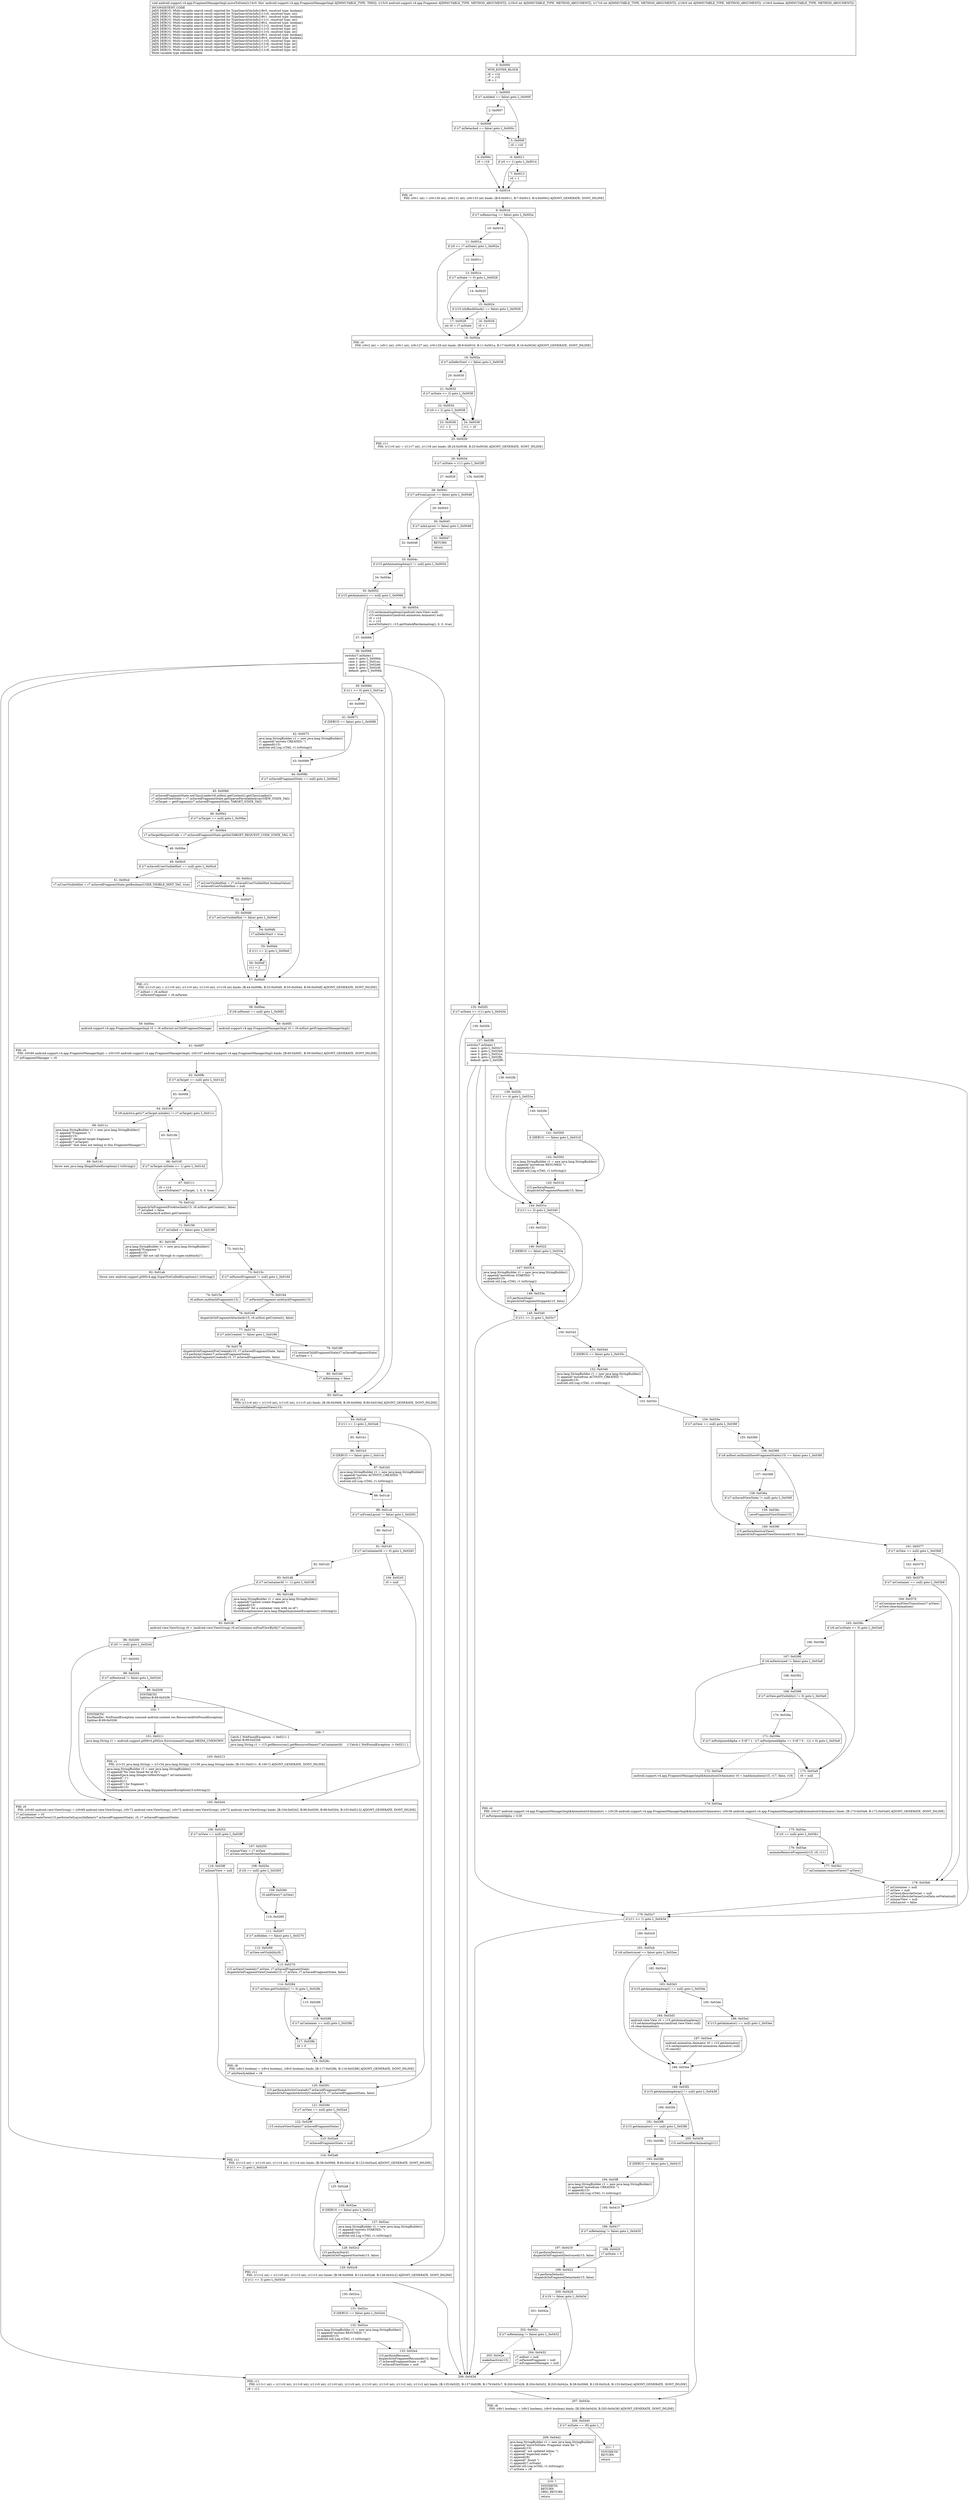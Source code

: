 digraph "CFG forandroid.support.v4.app.FragmentManagerImpl.moveToState(Landroid\/support\/v4\/app\/Fragment;IIIZ)V" {
Node_0 [shape=record,label="{0\:\ 0x0000|MTH_ENTER_BLOCK\l|r6 = r14\lr7 = r15\lr8 = 1\l}"];
Node_1 [shape=record,label="{1\:\ 0x0005|if (r7.mAdded == false) goto L_0x000f\l}"];
Node_2 [shape=record,label="{2\:\ 0x0007}"];
Node_3 [shape=record,label="{3\:\ 0x0009|if (r7.mDetached == false) goto L_0x000c\l}"];
Node_4 [shape=record,label="{4\:\ 0x000c|r0 = r16\l}"];
Node_5 [shape=record,label="{5\:\ 0x000f|r0 = r16\l}"];
Node_6 [shape=record,label="{6\:\ 0x0011|if (r0 \<= 1) goto L_0x0014\l}"];
Node_7 [shape=record,label="{7\:\ 0x0013|r0 = 1\l}"];
Node_8 [shape=record,label="{8\:\ 0x0014|PHI: r0 \l  PHI: (r0v1 int) = (r0v130 int), (r0v131 int), (r0v133 int) binds: [B:6:0x0011, B:7:0x0013, B:4:0x000c] A[DONT_GENERATE, DONT_INLINE]\l}"];
Node_9 [shape=record,label="{9\:\ 0x0016|if (r7.mRemoving == false) goto L_0x002a\l}"];
Node_10 [shape=record,label="{10\:\ 0x0018}"];
Node_11 [shape=record,label="{11\:\ 0x001a|if (r0 \<= r7.mState) goto L_0x002a\l}"];
Node_12 [shape=record,label="{12\:\ 0x001c}"];
Node_13 [shape=record,label="{13\:\ 0x001e|if (r7.mState != 0) goto L_0x0028\l}"];
Node_14 [shape=record,label="{14\:\ 0x0020}"];
Node_15 [shape=record,label="{15\:\ 0x0024|if (r15.isInBackStack() == false) goto L_0x0028\l}"];
Node_16 [shape=record,label="{16\:\ 0x0026|r0 = 1\l}"];
Node_17 [shape=record,label="{17\:\ 0x0028|int r0 = r7.mState\l}"];
Node_18 [shape=record,label="{18\:\ 0x002a|PHI: r0 \l  PHI: (r0v2 int) = (r0v1 int), (r0v1 int), (r0v127 int), (r0v129 int) binds: [B:9:0x0016, B:11:0x001a, B:17:0x0028, B:16:0x0026] A[DONT_GENERATE, DONT_INLINE]\l}"];
Node_19 [shape=record,label="{19\:\ 0x002e|if (r7.mDeferStart == false) goto L_0x0038\l}"];
Node_20 [shape=record,label="{20\:\ 0x0030}"];
Node_21 [shape=record,label="{21\:\ 0x0032|if (r7.mState \>= 3) goto L_0x0038\l}"];
Node_22 [shape=record,label="{22\:\ 0x0034|if (r0 \<= 2) goto L_0x0038\l}"];
Node_23 [shape=record,label="{23\:\ 0x0036|r11 = 2\l}"];
Node_24 [shape=record,label="{24\:\ 0x0038|r11 = r0\l}"];
Node_25 [shape=record,label="{25\:\ 0x0039|PHI: r11 \l  PHI: (r11v0 int) = (r11v7 int), (r11v8 int) binds: [B:24:0x0038, B:23:0x0036] A[DONT_GENERATE, DONT_INLINE]\l}"];
Node_26 [shape=record,label="{26\:\ 0x003d|if (r7.mState \> r11) goto L_0x02f0\l}"];
Node_27 [shape=record,label="{27\:\ 0x003f}"];
Node_28 [shape=record,label="{28\:\ 0x0041|if (r7.mFromLayout == false) goto L_0x0048\l}"];
Node_29 [shape=record,label="{29\:\ 0x0043}"];
Node_30 [shape=record,label="{30\:\ 0x0045|if (r7.mInLayout != false) goto L_0x0048\l}"];
Node_31 [shape=record,label="{31\:\ 0x0047|RETURN\l|return\l}"];
Node_32 [shape=record,label="{32\:\ 0x0048}"];
Node_33 [shape=record,label="{33\:\ 0x004c|if (r15.getAnimatingAway() != null) goto L_0x0054\l}"];
Node_34 [shape=record,label="{34\:\ 0x004e}"];
Node_35 [shape=record,label="{35\:\ 0x0052|if (r15.getAnimator() == null) goto L_0x0066\l}"];
Node_36 [shape=record,label="{36\:\ 0x0054|r15.setAnimatingAway((android.view.View) null)\lr15.setAnimator((android.animation.Animator) null)\lr0 = r14\lr1 = r15\lmoveToState(r1, r15.getStateAfterAnimating(), 0, 0, true)\l}"];
Node_37 [shape=record,label="{37\:\ 0x0066}"];
Node_38 [shape=record,label="{38\:\ 0x0068|switch(r7.mState) \{\l    case 0: goto L_0x006d;\l    case 1: goto L_0x01ac;\l    case 2: goto L_0x02a6;\l    case 3: goto L_0x02c8;\l    default: goto L_0x006b;\l\}\l}"];
Node_39 [shape=record,label="{39\:\ 0x006d|if (r11 \<= 0) goto L_0x01ac\l}"];
Node_40 [shape=record,label="{40\:\ 0x006f}"];
Node_41 [shape=record,label="{41\:\ 0x0071|if (DEBUG == false) goto L_0x0089\l}"];
Node_42 [shape=record,label="{42\:\ 0x0073|java.lang.StringBuilder r1 = new java.lang.StringBuilder()\lr1.append(\"moveto CREATED: \")\lr1.append(r15)\landroid.util.Log.v(TAG, r1.toString())\l}"];
Node_43 [shape=record,label="{43\:\ 0x0089}"];
Node_44 [shape=record,label="{44\:\ 0x008b|if (r7.mSavedFragmentState == null) goto L_0x00e0\l}"];
Node_45 [shape=record,label="{45\:\ 0x008d|r7.mSavedFragmentState.setClassLoader(r6.mHost.getContext().getClassLoader())\lr7.mSavedViewState = r7.mSavedFragmentState.getSparseParcelableArray(VIEW_STATE_TAG)\lr7.mTarget = getFragment(r7.mSavedFragmentState, TARGET_STATE_TAG)\l}"];
Node_46 [shape=record,label="{46\:\ 0x00b2|if (r7.mTarget == null) goto L_0x00be\l}"];
Node_47 [shape=record,label="{47\:\ 0x00b4|r7.mTargetRequestCode = r7.mSavedFragmentState.getInt(TARGET_REQUEST_CODE_STATE_TAG, 0)\l}"];
Node_48 [shape=record,label="{48\:\ 0x00be}"];
Node_49 [shape=record,label="{49\:\ 0x00c0|if (r7.mSavedUserVisibleHint == null) goto L_0x00cd\l}"];
Node_50 [shape=record,label="{50\:\ 0x00c2|r7.mUserVisibleHint = r7.mSavedUserVisibleHint.booleanValue()\lr7.mSavedUserVisibleHint = null\l}"];
Node_51 [shape=record,label="{51\:\ 0x00cd|r7.mUserVisibleHint = r7.mSavedFragmentState.getBoolean(USER_VISIBLE_HINT_TAG, true)\l}"];
Node_52 [shape=record,label="{52\:\ 0x00d7}"];
Node_53 [shape=record,label="{53\:\ 0x00d9|if (r7.mUserVisibleHint != false) goto L_0x00e0\l}"];
Node_54 [shape=record,label="{54\:\ 0x00db|r7.mDeferStart = true\l}"];
Node_55 [shape=record,label="{55\:\ 0x00dd|if (r11 \<= 2) goto L_0x00e0\l}"];
Node_56 [shape=record,label="{56\:\ 0x00df|r11 = 2\l}"];
Node_57 [shape=record,label="{57\:\ 0x00e0|PHI: r11 \l  PHI: (r11v5 int) = (r11v0 int), (r11v0 int), (r11v0 int), (r11v6 int) binds: [B:44:0x008b, B:53:0x00d9, B:55:0x00dd, B:56:0x00df] A[DONT_GENERATE, DONT_INLINE]\l|r7.mHost = r6.mHost\lr7.mParentFragment = r6.mParent\l}"];
Node_58 [shape=record,label="{58\:\ 0x00ea|if (r6.mParent == null) goto L_0x00f1\l}"];
Node_59 [shape=record,label="{59\:\ 0x00ec|android.support.v4.app.FragmentManagerImpl r0 = r6.mParent.mChildFragmentManager\l}"];
Node_60 [shape=record,label="{60\:\ 0x00f1|android.support.v4.app.FragmentManagerImpl r0 = r6.mHost.getFragmentManagerImpl()\l}"];
Node_61 [shape=record,label="{61\:\ 0x00f7|PHI: r0 \l  PHI: (r0v80 android.support.v4.app.FragmentManagerImpl) = (r0v105 android.support.v4.app.FragmentManagerImpl), (r0v107 android.support.v4.app.FragmentManagerImpl) binds: [B:60:0x00f1, B:59:0x00ec] A[DONT_GENERATE, DONT_INLINE]\l|r7.mFragmentManager = r0\l}"];
Node_62 [shape=record,label="{62\:\ 0x00fb|if (r7.mTarget == null) goto L_0x0142\l}"];
Node_63 [shape=record,label="{63\:\ 0x00fd}"];
Node_64 [shape=record,label="{64\:\ 0x0109|if (r6.mActive.get(r7.mTarget.mIndex) != r7.mTarget) goto L_0x011c\l}"];
Node_65 [shape=record,label="{65\:\ 0x010b}"];
Node_66 [shape=record,label="{66\:\ 0x010f|if (r7.mTarget.mState \>= 1) goto L_0x0142\l}"];
Node_67 [shape=record,label="{67\:\ 0x0111|r0 = r14\lmoveToState(r7.mTarget, 1, 0, 0, true)\l}"];
Node_68 [shape=record,label="{68\:\ 0x011c|java.lang.StringBuilder r1 = new java.lang.StringBuilder()\lr1.append(\"Fragment \")\lr1.append(r15)\lr1.append(\" declared target fragment \")\lr1.append(r7.mTarget)\lr1.append(\" that does not belong to this FragmentManager!\")\l}"];
Node_69 [shape=record,label="{69\:\ 0x0141|throw new java.lang.IllegalStateException(r1.toString())\l}"];
Node_70 [shape=record,label="{70\:\ 0x0142|dispatchOnFragmentPreAttached(r15, r6.mHost.getContext(), false)\lr7.mCalled = false\lr15.onAttach(r6.mHost.getContext())\l}"];
Node_71 [shape=record,label="{71\:\ 0x0158|if (r7.mCalled == false) goto L_0x0190\l}"];
Node_72 [shape=record,label="{72\:\ 0x015a}"];
Node_73 [shape=record,label="{73\:\ 0x015c|if (r7.mParentFragment != null) goto L_0x0164\l}"];
Node_74 [shape=record,label="{74\:\ 0x015e|r6.mHost.onAttachFragment(r15)\l}"];
Node_75 [shape=record,label="{75\:\ 0x0164|r7.mParentFragment.onAttachFragment(r15)\l}"];
Node_76 [shape=record,label="{76\:\ 0x0169|dispatchOnFragmentAttached(r15, r6.mHost.getContext(), false)\l}"];
Node_77 [shape=record,label="{77\:\ 0x0174|if (r7.mIsCreated != false) goto L_0x0186\l}"];
Node_78 [shape=record,label="{78\:\ 0x0176|dispatchOnFragmentPreCreated(r15, r7.mSavedFragmentState, false)\lr15.performCreate(r7.mSavedFragmentState)\ldispatchOnFragmentCreated(r15, r7.mSavedFragmentState, false)\l}"];
Node_79 [shape=record,label="{79\:\ 0x0186|r15.restoreChildFragmentState(r7.mSavedFragmentState)\lr7.mState = 1\l}"];
Node_80 [shape=record,label="{80\:\ 0x018d|r7.mRetaining = false\l}"];
Node_81 [shape=record,label="{81\:\ 0x0190|java.lang.StringBuilder r1 = new java.lang.StringBuilder()\lr1.append(\"Fragment \")\lr1.append(r15)\lr1.append(\" did not call through to super.onAttach()\")\l}"];
Node_82 [shape=record,label="{82\:\ 0x01ab|throw new android.support.p000v4.app.SuperNotCalledException(r1.toString())\l}"];
Node_83 [shape=record,label="{83\:\ 0x01ac|PHI: r11 \l  PHI: (r11v4 int) = (r11v0 int), (r11v0 int), (r11v5 int) binds: [B:38:0x0068, B:39:0x006d, B:80:0x018d] A[DONT_GENERATE, DONT_INLINE]\l|ensureInflatedFragmentView(r15)\l}"];
Node_84 [shape=record,label="{84\:\ 0x01af|if (r11 \<= 1) goto L_0x02a6\l}"];
Node_85 [shape=record,label="{85\:\ 0x01b1}"];
Node_86 [shape=record,label="{86\:\ 0x01b3|if (DEBUG == false) goto L_0x01cb\l}"];
Node_87 [shape=record,label="{87\:\ 0x01b5|java.lang.StringBuilder r1 = new java.lang.StringBuilder()\lr1.append(\"moveto ACTIVITY_CREATED: \")\lr1.append(r15)\landroid.util.Log.v(TAG, r1.toString())\l}"];
Node_88 [shape=record,label="{88\:\ 0x01cb}"];
Node_89 [shape=record,label="{89\:\ 0x01cd|if (r7.mFromLayout != false) goto L_0x0291\l}"];
Node_90 [shape=record,label="{90\:\ 0x01cf}"];
Node_91 [shape=record,label="{91\:\ 0x01d1|if (r7.mContainerId == 0) goto L_0x0243\l}"];
Node_92 [shape=record,label="{92\:\ 0x01d3}"];
Node_93 [shape=record,label="{93\:\ 0x01d6|if (r7.mContainerId != \-1) goto L_0x01f6\l}"];
Node_94 [shape=record,label="{94\:\ 0x01d8|java.lang.StringBuilder r1 = new java.lang.StringBuilder()\lr1.append(\"Cannot create fragment \")\lr1.append(r15)\lr1.append(\" for a container view with no id\")\lthrowException(new java.lang.IllegalArgumentException(r1.toString()))\l}"];
Node_95 [shape=record,label="{95\:\ 0x01f6|android.view.ViewGroup r0 = (android.view.ViewGroup) r6.mContainer.onFindViewById(r7.mContainerId)\l}"];
Node_96 [shape=record,label="{96\:\ 0x0200|if (r0 != null) goto L_0x0244\l}"];
Node_97 [shape=record,label="{97\:\ 0x0202}"];
Node_98 [shape=record,label="{98\:\ 0x0204|if (r7.mRestored != false) goto L_0x0244\l}"];
Node_99 [shape=record,label="{99\:\ 0x0206|SYNTHETIC\lSplitter:B:99:0x0206\l}"];
Node_100 [shape=record,label="{100\:\ ?|Catch:\{ NotFoundException \-\> 0x0211 \}\lSplitter:B:99:0x0206\l|java.lang.String r1 = r15.getResources().getResourceName(r7.mContainerId)     \/\/ Catch:\{ NotFoundException \-\> 0x0211 \}\l}"];
Node_101 [shape=record,label="{101\:\ 0x0211|java.lang.String r1 = android.support.p000v4.p002os.EnvironmentCompat.MEDIA_UNKNOWN\l}"];
Node_102 [shape=record,label="{102\:\ ?|SYNTHETIC\lExcHandler: NotFoundException (unused android.content.res.Resources$NotFoundException)\lSplitter:B:99:0x0206\l}"];
Node_103 [shape=record,label="{103\:\ 0x0213|PHI: r1 \l  PHI: (r1v31 java.lang.String) = (r1v34 java.lang.String), (r1v36 java.lang.String) binds: [B:101:0x0211, B:100:?] A[DONT_GENERATE, DONT_INLINE]\l|java.lang.StringBuilder r3 = new java.lang.StringBuilder()\lr3.append(\"No view found for id 0x\")\lr3.append(java.lang.Integer.toHexString(r7.mContainerId))\lr3.append(\" (\")\lr3.append(r1)\lr3.append(\") for fragment \")\lr3.append(r15)\lthrowException(new java.lang.IllegalArgumentException(r3.toString()))\l}"];
Node_104 [shape=record,label="{104\:\ 0x0243|r0 = null\l}"];
Node_105 [shape=record,label="{105\:\ 0x0244|PHI: r0 \l  PHI: (r0v60 android.view.ViewGroup) = (r0v68 android.view.ViewGroup), (r0v72 android.view.ViewGroup), (r0v72 android.view.ViewGroup), (r0v72 android.view.ViewGroup) binds: [B:104:0x0243, B:96:0x0200, B:98:0x0204, B:103:0x0213] A[DONT_GENERATE, DONT_INLINE]\l|r7.mContainer = r0\lr15.performCreateView(r15.performGetLayoutInflater(r7.mSavedFragmentState), r0, r7.mSavedFragmentState)\l}"];
Node_106 [shape=record,label="{106\:\ 0x0253|if (r7.mView == null) goto L_0x028f\l}"];
Node_107 [shape=record,label="{107\:\ 0x0255|r7.mInnerView = r7.mView\lr7.mView.setSaveFromParentEnabled(false)\l}"];
Node_108 [shape=record,label="{108\:\ 0x025e|if (r0 == null) goto L_0x0265\l}"];
Node_109 [shape=record,label="{109\:\ 0x0260|r0.addView(r7.mView)\l}"];
Node_110 [shape=record,label="{110\:\ 0x0265}"];
Node_111 [shape=record,label="{111\:\ 0x0267|if (r7.mHidden == false) goto L_0x0270\l}"];
Node_112 [shape=record,label="{112\:\ 0x0269|r7.mView.setVisibility(8)\l}"];
Node_113 [shape=record,label="{113\:\ 0x0270|r15.onViewCreated(r7.mView, r7.mSavedFragmentState)\ldispatchOnFragmentViewCreated(r15, r7.mView, r7.mSavedFragmentState, false)\l}"];
Node_114 [shape=record,label="{114\:\ 0x0284|if (r7.mView.getVisibility() != 0) goto L_0x028b\l}"];
Node_115 [shape=record,label="{115\:\ 0x0286}"];
Node_116 [shape=record,label="{116\:\ 0x0288|if (r7.mContainer == null) goto L_0x028b\l}"];
Node_117 [shape=record,label="{117\:\ 0x028b|r8 = 0\l}"];
Node_118 [shape=record,label="{118\:\ 0x028c|PHI: r8 \l  PHI: (r8v3 boolean) = (r8v4 boolean), (r8v0 boolean) binds: [B:117:0x028b, B:116:0x0288] A[DONT_GENERATE, DONT_INLINE]\l|r7.mIsNewlyAdded = r8\l}"];
Node_119 [shape=record,label="{119\:\ 0x028f|r7.mInnerView = null\l}"];
Node_120 [shape=record,label="{120\:\ 0x0291|r15.performActivityCreated(r7.mSavedFragmentState)\ldispatchOnFragmentActivityCreated(r15, r7.mSavedFragmentState, false)\l}"];
Node_121 [shape=record,label="{121\:\ 0x029d|if (r7.mView == null) goto L_0x02a4\l}"];
Node_122 [shape=record,label="{122\:\ 0x029f|r15.restoreViewState(r7.mSavedFragmentState)\l}"];
Node_123 [shape=record,label="{123\:\ 0x02a4|r7.mSavedFragmentState = null\l}"];
Node_124 [shape=record,label="{124\:\ 0x02a6|PHI: r11 \l  PHI: (r11v3 int) = (r11v0 int), (r11v4 int), (r11v4 int) binds: [B:38:0x0068, B:84:0x01af, B:123:0x02a4] A[DONT_GENERATE, DONT_INLINE]\l|if (r11 \<= 2) goto L_0x02c8\l}"];
Node_125 [shape=record,label="{125\:\ 0x02a8}"];
Node_126 [shape=record,label="{126\:\ 0x02aa|if (DEBUG == false) goto L_0x02c2\l}"];
Node_127 [shape=record,label="{127\:\ 0x02ac|java.lang.StringBuilder r1 = new java.lang.StringBuilder()\lr1.append(\"moveto STARTED: \")\lr1.append(r15)\landroid.util.Log.v(TAG, r1.toString())\l}"];
Node_128 [shape=record,label="{128\:\ 0x02c2|r15.performStart()\ldispatchOnFragmentStarted(r15, false)\l}"];
Node_129 [shape=record,label="{129\:\ 0x02c8|PHI: r11 \l  PHI: (r11v2 int) = (r11v0 int), (r11v3 int), (r11v3 int) binds: [B:38:0x0068, B:124:0x02a6, B:128:0x02c2] A[DONT_GENERATE, DONT_INLINE]\l|if (r11 \<= 3) goto L_0x043d\l}"];
Node_130 [shape=record,label="{130\:\ 0x02ca}"];
Node_131 [shape=record,label="{131\:\ 0x02cc|if (DEBUG == false) goto L_0x02e4\l}"];
Node_132 [shape=record,label="{132\:\ 0x02ce|java.lang.StringBuilder r1 = new java.lang.StringBuilder()\lr1.append(\"moveto RESUMED: \")\lr1.append(r15)\landroid.util.Log.v(TAG, r1.toString())\l}"];
Node_133 [shape=record,label="{133\:\ 0x02e4|r15.performResume()\ldispatchOnFragmentResumed(r15, false)\lr7.mSavedFragmentState = null\lr7.mSavedViewState = null\l}"];
Node_134 [shape=record,label="{134\:\ 0x02f0}"];
Node_135 [shape=record,label="{135\:\ 0x02f2|if (r7.mState \<= r11) goto L_0x043d\l}"];
Node_136 [shape=record,label="{136\:\ 0x02f4}"];
Node_137 [shape=record,label="{137\:\ 0x02f6|switch(r7.mState) \{\l    case 1: goto L_0x03c7;\l    case 2: goto L_0x0340;\l    case 3: goto L_0x031e;\l    case 4: goto L_0x02fb;\l    default: goto L_0x02f9;\l\}\l}"];
Node_138 [shape=record,label="{138\:\ 0x02fb}"];
Node_139 [shape=record,label="{139\:\ 0x02fc|if (r11 \>= 4) goto L_0x031e\l}"];
Node_140 [shape=record,label="{140\:\ 0x02fe}"];
Node_141 [shape=record,label="{141\:\ 0x0300|if (DEBUG == false) goto L_0x0318\l}"];
Node_142 [shape=record,label="{142\:\ 0x0302|java.lang.StringBuilder r1 = new java.lang.StringBuilder()\lr1.append(\"movefrom RESUMED: \")\lr1.append(r15)\landroid.util.Log.v(TAG, r1.toString())\l}"];
Node_143 [shape=record,label="{143\:\ 0x0318|r15.performPause()\ldispatchOnFragmentPaused(r15, false)\l}"];
Node_144 [shape=record,label="{144\:\ 0x031e|if (r11 \>= 3) goto L_0x0340\l}"];
Node_145 [shape=record,label="{145\:\ 0x0320}"];
Node_146 [shape=record,label="{146\:\ 0x0322|if (DEBUG == false) goto L_0x033a\l}"];
Node_147 [shape=record,label="{147\:\ 0x0324|java.lang.StringBuilder r1 = new java.lang.StringBuilder()\lr1.append(\"movefrom STARTED: \")\lr1.append(r15)\landroid.util.Log.v(TAG, r1.toString())\l}"];
Node_148 [shape=record,label="{148\:\ 0x033a|r15.performStop()\ldispatchOnFragmentStopped(r15, false)\l}"];
Node_149 [shape=record,label="{149\:\ 0x0340|if (r11 \>= 2) goto L_0x03c7\l}"];
Node_150 [shape=record,label="{150\:\ 0x0342}"];
Node_151 [shape=record,label="{151\:\ 0x0344|if (DEBUG == false) goto L_0x035c\l}"];
Node_152 [shape=record,label="{152\:\ 0x0346|java.lang.StringBuilder r1 = new java.lang.StringBuilder()\lr1.append(\"movefrom ACTIVITY_CREATED: \")\lr1.append(r15)\landroid.util.Log.v(TAG, r1.toString())\l}"];
Node_153 [shape=record,label="{153\:\ 0x035c}"];
Node_154 [shape=record,label="{154\:\ 0x035e|if (r7.mView == null) goto L_0x036f\l}"];
Node_155 [shape=record,label="{155\:\ 0x0360}"];
Node_156 [shape=record,label="{156\:\ 0x0366|if (r6.mHost.onShouldSaveFragmentState(r15) == false) goto L_0x036f\l}"];
Node_157 [shape=record,label="{157\:\ 0x0368}"];
Node_158 [shape=record,label="{158\:\ 0x036a|if (r7.mSavedViewState != null) goto L_0x036f\l}"];
Node_159 [shape=record,label="{159\:\ 0x036c|saveFragmentViewState(r15)\l}"];
Node_160 [shape=record,label="{160\:\ 0x036f|r15.performDestroyView()\ldispatchOnFragmentViewDestroyed(r15, false)\l}"];
Node_161 [shape=record,label="{161\:\ 0x0377|if (r7.mView == null) goto L_0x03b8\l}"];
Node_162 [shape=record,label="{162\:\ 0x0379}"];
Node_163 [shape=record,label="{163\:\ 0x037b|if (r7.mContainer == null) goto L_0x03b8\l}"];
Node_164 [shape=record,label="{164\:\ 0x037d|r7.mContainer.endViewTransition(r7.mView)\lr7.mView.clearAnimation()\l}"];
Node_165 [shape=record,label="{165\:\ 0x038c|if (r6.mCurState \<= 0) goto L_0x03a9\l}"];
Node_166 [shape=record,label="{166\:\ 0x038e}"];
Node_167 [shape=record,label="{167\:\ 0x0390|if (r6.mDestroyed != false) goto L_0x03a9\l}"];
Node_168 [shape=record,label="{168\:\ 0x0392}"];
Node_169 [shape=record,label="{169\:\ 0x0398|if (r7.mView.getVisibility() != 0) goto L_0x03a9\l}"];
Node_170 [shape=record,label="{170\:\ 0x039a}"];
Node_171 [shape=record,label="{171\:\ 0x039e|if ((r7.mPostponedAlpha \> 0.0f ? 1 : (r7.mPostponedAlpha == 0.0f ? 0 : \-1)) \< 0) goto L_0x03a9\l}"];
Node_172 [shape=record,label="{172\:\ 0x03a0|android.support.v4.app.FragmentManagerImpl$AnimationOrAnimator r0 = loadAnimation(r15, r17, false, r18)\l}"];
Node_173 [shape=record,label="{173\:\ 0x03a9|r0 = null\l}"];
Node_174 [shape=record,label="{174\:\ 0x03aa|PHI: r0 \l  PHI: (r0v27 android.support.v4.app.FragmentManagerImpl$AnimationOrAnimator) = (r0v29 android.support.v4.app.FragmentManagerImpl$AnimationOrAnimator), (r0v36 android.support.v4.app.FragmentManagerImpl$AnimationOrAnimator) binds: [B:173:0x03a9, B:172:0x03a0] A[DONT_GENERATE, DONT_INLINE]\l|r7.mPostponedAlpha = 0.0f\l}"];
Node_175 [shape=record,label="{175\:\ 0x03ac|if (r0 == null) goto L_0x03b1\l}"];
Node_176 [shape=record,label="{176\:\ 0x03ae|animateRemoveFragment(r15, r0, r11)\l}"];
Node_177 [shape=record,label="{177\:\ 0x03b1|r7.mContainer.removeView(r7.mView)\l}"];
Node_178 [shape=record,label="{178\:\ 0x03b8|r7.mContainer = null\lr7.mView = null\lr7.mViewLifecycleOwner = null\lr7.mViewLifecycleOwnerLiveData.setValue(null)\lr7.mInnerView = null\lr7.mInLayout = false\l}"];
Node_179 [shape=record,label="{179\:\ 0x03c7|if (r11 \>= 1) goto L_0x043d\l}"];
Node_180 [shape=record,label="{180\:\ 0x03c9}"];
Node_181 [shape=record,label="{181\:\ 0x03cb|if (r6.mDestroyed == false) goto L_0x03ee\l}"];
Node_182 [shape=record,label="{182\:\ 0x03cd}"];
Node_183 [shape=record,label="{183\:\ 0x03d1|if (r15.getAnimatingAway() == null) goto L_0x03de\l}"];
Node_184 [shape=record,label="{184\:\ 0x03d3|android.view.View r0 = r15.getAnimatingAway()\lr15.setAnimatingAway((android.view.View) null)\lr0.clearAnimation()\l}"];
Node_185 [shape=record,label="{185\:\ 0x03de}"];
Node_186 [shape=record,label="{186\:\ 0x03e2|if (r15.getAnimator() == null) goto L_0x03ee\l}"];
Node_187 [shape=record,label="{187\:\ 0x03e4|android.animation.Animator r0 = r15.getAnimator()\lr15.setAnimator((android.animation.Animator) null)\lr0.cancel()\l}"];
Node_188 [shape=record,label="{188\:\ 0x03ee}"];
Node_189 [shape=record,label="{189\:\ 0x03f2|if (r15.getAnimatingAway() != null) goto L_0x0439\l}"];
Node_190 [shape=record,label="{190\:\ 0x03f4}"];
Node_191 [shape=record,label="{191\:\ 0x03f8|if (r15.getAnimator() == null) goto L_0x03fb\l}"];
Node_192 [shape=record,label="{192\:\ 0x03fb}"];
Node_193 [shape=record,label="{193\:\ 0x03fd|if (DEBUG == false) goto L_0x0415\l}"];
Node_194 [shape=record,label="{194\:\ 0x03ff|java.lang.StringBuilder r1 = new java.lang.StringBuilder()\lr1.append(\"movefrom CREATED: \")\lr1.append(r15)\landroid.util.Log.v(TAG, r1.toString())\l}"];
Node_195 [shape=record,label="{195\:\ 0x0415}"];
Node_196 [shape=record,label="{196\:\ 0x0417|if (r7.mRetaining != false) goto L_0x0420\l}"];
Node_197 [shape=record,label="{197\:\ 0x0419|r15.performDestroy()\ldispatchOnFragmentDestroyed(r15, false)\l}"];
Node_198 [shape=record,label="{198\:\ 0x0420|r7.mState = 0\l}"];
Node_199 [shape=record,label="{199\:\ 0x0422|r15.performDetach()\ldispatchOnFragmentDetached(r15, false)\l}"];
Node_200 [shape=record,label="{200\:\ 0x0428|if (r19 != false) goto L_0x043d\l}"];
Node_201 [shape=record,label="{201\:\ 0x042a}"];
Node_202 [shape=record,label="{202\:\ 0x042c|if (r7.mRetaining != false) goto L_0x0432\l}"];
Node_203 [shape=record,label="{203\:\ 0x042e|makeInactive(r15)\l}"];
Node_204 [shape=record,label="{204\:\ 0x0432|r7.mHost = null\lr7.mParentFragment = null\lr7.mFragmentManager = null\l}"];
Node_205 [shape=record,label="{205\:\ 0x0439|r15.setStateAfterAnimating(r11)\l}"];
Node_206 [shape=record,label="{206\:\ 0x043d|PHI: r11 \l  PHI: (r11v1 int) = (r11v0 int), (r11v0 int), (r11v0 int), (r11v0 int), (r11v0 int), (r11v0 int), (r11v0 int), (r11v2 int), (r11v2 int) binds: [B:135:0x02f2, B:137:0x02f6, B:179:0x03c7, B:200:0x0428, B:204:0x0432, B:203:0x042e, B:38:0x0068, B:129:0x02c8, B:133:0x02e4] A[DONT_GENERATE, DONT_INLINE]\l|r8 = r11\l}"];
Node_207 [shape=record,label="{207\:\ 0x043e|PHI: r8 \l  PHI: (r8v1 boolean) = (r8v2 boolean), (r8v0 boolean) binds: [B:206:0x043d, B:205:0x0439] A[DONT_GENERATE, DONT_INLINE]\l}"];
Node_208 [shape=record,label="{208\:\ 0x0440|if (r7.mState == r8) goto L_?\l}"];
Node_209 [shape=record,label="{209\:\ 0x0442|java.lang.StringBuilder r1 = new java.lang.StringBuilder()\lr1.append(\"moveToState: Fragment state for \")\lr1.append(r15)\lr1.append(\" not updated inline; \")\lr1.append(\"expected state \")\lr1.append(r8)\lr1.append(\" found \")\lr1.append(r7.mState)\landroid.util.Log.w(TAG, r1.toString())\lr7.mState = r8\l}"];
Node_210 [shape=record,label="{210\:\ ?|SYNTHETIC\lRETURN\lORIG_RETURN\l|return\l}"];
Node_211 [shape=record,label="{211\:\ ?|SYNTHETIC\lRETURN\l|return\l}"];
MethodNode[shape=record,label="{void android.support.v4.app.FragmentManagerImpl.moveToState((r14v0 'this' android.support.v4.app.FragmentManagerImpl A[IMMUTABLE_TYPE, THIS]), (r15v0 android.support.v4.app.Fragment A[IMMUTABLE_TYPE, METHOD_ARGUMENT]), (r16v0 int A[IMMUTABLE_TYPE, METHOD_ARGUMENT]), (r17v0 int A[IMMUTABLE_TYPE, METHOD_ARGUMENT]), (r18v0 int A[IMMUTABLE_TYPE, METHOD_ARGUMENT]), (r19v0 boolean A[IMMUTABLE_TYPE, METHOD_ARGUMENT]))  | INCONSISTENT_CODE\lJADX DEBUG: Multi\-variable search result rejected for TypeSearchVarInfo\{r8v0, resolved type: boolean\}\lJADX DEBUG: Multi\-variable search result rejected for TypeSearchVarInfo\{r11v0, resolved type: int\}\lJADX DEBUG: Multi\-variable search result rejected for TypeSearchVarInfo\{r8v1, resolved type: boolean\}\lJADX DEBUG: Multi\-variable search result rejected for TypeSearchVarInfo\{r11v1, resolved type: int\}\lJADX DEBUG: Multi\-variable search result rejected for TypeSearchVarInfo\{r8v2, resolved type: boolean\}\lJADX DEBUG: Multi\-variable search result rejected for TypeSearchVarInfo\{r11v2, resolved type: int\}\lJADX DEBUG: Multi\-variable search result rejected for TypeSearchVarInfo\{r11v3, resolved type: int\}\lJADX DEBUG: Multi\-variable search result rejected for TypeSearchVarInfo\{r11v4, resolved type: int\}\lJADX DEBUG: Multi\-variable search result rejected for TypeSearchVarInfo\{r8v3, resolved type: boolean\}\lJADX DEBUG: Multi\-variable search result rejected for TypeSearchVarInfo\{r8v4, resolved type: boolean\}\lJADX DEBUG: Multi\-variable search result rejected for TypeSearchVarInfo\{r11v5, resolved type: int\}\lJADX DEBUG: Multi\-variable search result rejected for TypeSearchVarInfo\{r11v6, resolved type: int\}\lJADX DEBUG: Multi\-variable search result rejected for TypeSearchVarInfo\{r11v7, resolved type: int\}\lJADX DEBUG: Multi\-variable search result rejected for TypeSearchVarInfo\{r11v8, resolved type: int\}\lMulti\-variable type inference failed\l}"];
MethodNode -> Node_0;
Node_0 -> Node_1;
Node_1 -> Node_2[style=dashed];
Node_1 -> Node_5;
Node_2 -> Node_3;
Node_3 -> Node_4;
Node_3 -> Node_5[style=dashed];
Node_4 -> Node_8;
Node_5 -> Node_6;
Node_6 -> Node_7[style=dashed];
Node_6 -> Node_8;
Node_7 -> Node_8;
Node_8 -> Node_9;
Node_9 -> Node_10[style=dashed];
Node_9 -> Node_18;
Node_10 -> Node_11;
Node_11 -> Node_12[style=dashed];
Node_11 -> Node_18;
Node_12 -> Node_13;
Node_13 -> Node_14[style=dashed];
Node_13 -> Node_17;
Node_14 -> Node_15;
Node_15 -> Node_16[style=dashed];
Node_15 -> Node_17;
Node_16 -> Node_18;
Node_17 -> Node_18;
Node_18 -> Node_19;
Node_19 -> Node_20[style=dashed];
Node_19 -> Node_24;
Node_20 -> Node_21;
Node_21 -> Node_22[style=dashed];
Node_21 -> Node_24;
Node_22 -> Node_23[style=dashed];
Node_22 -> Node_24;
Node_23 -> Node_25;
Node_24 -> Node_25;
Node_25 -> Node_26;
Node_26 -> Node_27[style=dashed];
Node_26 -> Node_134;
Node_27 -> Node_28;
Node_28 -> Node_29[style=dashed];
Node_28 -> Node_32;
Node_29 -> Node_30;
Node_30 -> Node_31[style=dashed];
Node_30 -> Node_32;
Node_32 -> Node_33;
Node_33 -> Node_34[style=dashed];
Node_33 -> Node_36;
Node_34 -> Node_35;
Node_35 -> Node_36[style=dashed];
Node_35 -> Node_37;
Node_36 -> Node_37;
Node_37 -> Node_38;
Node_38 -> Node_39;
Node_38 -> Node_83;
Node_38 -> Node_124;
Node_38 -> Node_129;
Node_38 -> Node_206;
Node_39 -> Node_40[style=dashed];
Node_39 -> Node_83;
Node_40 -> Node_41;
Node_41 -> Node_42[style=dashed];
Node_41 -> Node_43;
Node_42 -> Node_43;
Node_43 -> Node_44;
Node_44 -> Node_45[style=dashed];
Node_44 -> Node_57;
Node_45 -> Node_46;
Node_46 -> Node_47[style=dashed];
Node_46 -> Node_48;
Node_47 -> Node_48;
Node_48 -> Node_49;
Node_49 -> Node_50[style=dashed];
Node_49 -> Node_51;
Node_50 -> Node_52;
Node_51 -> Node_52;
Node_52 -> Node_53;
Node_53 -> Node_54[style=dashed];
Node_53 -> Node_57;
Node_54 -> Node_55;
Node_55 -> Node_56[style=dashed];
Node_55 -> Node_57;
Node_56 -> Node_57;
Node_57 -> Node_58;
Node_58 -> Node_59[style=dashed];
Node_58 -> Node_60;
Node_59 -> Node_61;
Node_60 -> Node_61;
Node_61 -> Node_62;
Node_62 -> Node_63[style=dashed];
Node_62 -> Node_70;
Node_63 -> Node_64;
Node_64 -> Node_65[style=dashed];
Node_64 -> Node_68;
Node_65 -> Node_66;
Node_66 -> Node_67[style=dashed];
Node_66 -> Node_70;
Node_67 -> Node_70;
Node_68 -> Node_69;
Node_70 -> Node_71;
Node_71 -> Node_72[style=dashed];
Node_71 -> Node_81;
Node_72 -> Node_73;
Node_73 -> Node_74[style=dashed];
Node_73 -> Node_75;
Node_74 -> Node_76;
Node_75 -> Node_76;
Node_76 -> Node_77;
Node_77 -> Node_78[style=dashed];
Node_77 -> Node_79;
Node_78 -> Node_80;
Node_79 -> Node_80;
Node_80 -> Node_83;
Node_81 -> Node_82;
Node_83 -> Node_84;
Node_84 -> Node_85[style=dashed];
Node_84 -> Node_124;
Node_85 -> Node_86;
Node_86 -> Node_87[style=dashed];
Node_86 -> Node_88;
Node_87 -> Node_88;
Node_88 -> Node_89;
Node_89 -> Node_90[style=dashed];
Node_89 -> Node_120;
Node_90 -> Node_91;
Node_91 -> Node_92[style=dashed];
Node_91 -> Node_104;
Node_92 -> Node_93;
Node_93 -> Node_94[style=dashed];
Node_93 -> Node_95;
Node_94 -> Node_95;
Node_95 -> Node_96;
Node_96 -> Node_97[style=dashed];
Node_96 -> Node_105;
Node_97 -> Node_98;
Node_98 -> Node_99[style=dashed];
Node_98 -> Node_105;
Node_99 -> Node_100;
Node_99 -> Node_102;
Node_100 -> Node_103;
Node_101 -> Node_103;
Node_102 -> Node_101;
Node_103 -> Node_105;
Node_104 -> Node_105;
Node_105 -> Node_106;
Node_106 -> Node_107[style=dashed];
Node_106 -> Node_119;
Node_107 -> Node_108;
Node_108 -> Node_109[style=dashed];
Node_108 -> Node_110;
Node_109 -> Node_110;
Node_110 -> Node_111;
Node_111 -> Node_112[style=dashed];
Node_111 -> Node_113;
Node_112 -> Node_113;
Node_113 -> Node_114;
Node_114 -> Node_115[style=dashed];
Node_114 -> Node_117;
Node_115 -> Node_116;
Node_116 -> Node_117;
Node_116 -> Node_118[style=dashed];
Node_117 -> Node_118;
Node_118 -> Node_120;
Node_119 -> Node_120;
Node_120 -> Node_121;
Node_121 -> Node_122[style=dashed];
Node_121 -> Node_123;
Node_122 -> Node_123;
Node_123 -> Node_124;
Node_124 -> Node_125[style=dashed];
Node_124 -> Node_129;
Node_125 -> Node_126;
Node_126 -> Node_127[style=dashed];
Node_126 -> Node_128;
Node_127 -> Node_128;
Node_128 -> Node_129;
Node_129 -> Node_130[style=dashed];
Node_129 -> Node_206;
Node_130 -> Node_131;
Node_131 -> Node_132[style=dashed];
Node_131 -> Node_133;
Node_132 -> Node_133;
Node_133 -> Node_206;
Node_134 -> Node_135;
Node_135 -> Node_136[style=dashed];
Node_135 -> Node_206;
Node_136 -> Node_137;
Node_137 -> Node_138;
Node_137 -> Node_144;
Node_137 -> Node_149;
Node_137 -> Node_179;
Node_137 -> Node_206;
Node_138 -> Node_139;
Node_139 -> Node_140[style=dashed];
Node_139 -> Node_144;
Node_140 -> Node_141;
Node_141 -> Node_142[style=dashed];
Node_141 -> Node_143;
Node_142 -> Node_143;
Node_143 -> Node_144;
Node_144 -> Node_145[style=dashed];
Node_144 -> Node_149;
Node_145 -> Node_146;
Node_146 -> Node_147[style=dashed];
Node_146 -> Node_148;
Node_147 -> Node_148;
Node_148 -> Node_149;
Node_149 -> Node_150[style=dashed];
Node_149 -> Node_179;
Node_150 -> Node_151;
Node_151 -> Node_152[style=dashed];
Node_151 -> Node_153;
Node_152 -> Node_153;
Node_153 -> Node_154;
Node_154 -> Node_155[style=dashed];
Node_154 -> Node_160;
Node_155 -> Node_156;
Node_156 -> Node_157[style=dashed];
Node_156 -> Node_160;
Node_157 -> Node_158;
Node_158 -> Node_159[style=dashed];
Node_158 -> Node_160;
Node_159 -> Node_160;
Node_160 -> Node_161;
Node_161 -> Node_162[style=dashed];
Node_161 -> Node_178;
Node_162 -> Node_163;
Node_163 -> Node_164[style=dashed];
Node_163 -> Node_178;
Node_164 -> Node_165;
Node_165 -> Node_166[style=dashed];
Node_165 -> Node_173;
Node_166 -> Node_167;
Node_167 -> Node_168[style=dashed];
Node_167 -> Node_173;
Node_168 -> Node_169;
Node_169 -> Node_170[style=dashed];
Node_169 -> Node_173;
Node_170 -> Node_171;
Node_171 -> Node_172[style=dashed];
Node_171 -> Node_173;
Node_172 -> Node_174;
Node_173 -> Node_174;
Node_174 -> Node_175;
Node_175 -> Node_176[style=dashed];
Node_175 -> Node_177;
Node_176 -> Node_177;
Node_177 -> Node_178;
Node_178 -> Node_179;
Node_179 -> Node_180[style=dashed];
Node_179 -> Node_206;
Node_180 -> Node_181;
Node_181 -> Node_182[style=dashed];
Node_181 -> Node_188;
Node_182 -> Node_183;
Node_183 -> Node_184[style=dashed];
Node_183 -> Node_185;
Node_184 -> Node_188;
Node_185 -> Node_186;
Node_186 -> Node_187[style=dashed];
Node_186 -> Node_188;
Node_187 -> Node_188;
Node_188 -> Node_189;
Node_189 -> Node_190[style=dashed];
Node_189 -> Node_205;
Node_190 -> Node_191;
Node_191 -> Node_192;
Node_191 -> Node_205[style=dashed];
Node_192 -> Node_193;
Node_193 -> Node_194[style=dashed];
Node_193 -> Node_195;
Node_194 -> Node_195;
Node_195 -> Node_196;
Node_196 -> Node_197[style=dashed];
Node_196 -> Node_198;
Node_197 -> Node_199;
Node_198 -> Node_199;
Node_199 -> Node_200;
Node_200 -> Node_201[style=dashed];
Node_200 -> Node_206;
Node_201 -> Node_202;
Node_202 -> Node_203[style=dashed];
Node_202 -> Node_204;
Node_203 -> Node_206;
Node_204 -> Node_206;
Node_205 -> Node_207;
Node_206 -> Node_207;
Node_207 -> Node_208;
Node_208 -> Node_209[style=dashed];
Node_208 -> Node_211;
Node_209 -> Node_210;
}

